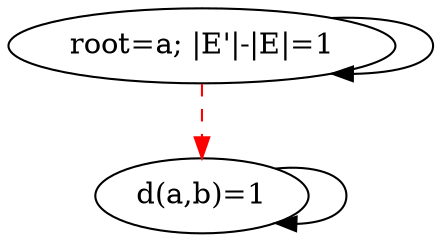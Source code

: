 digraph out {
b [label="d(a,b)=1"];
b -> b;
a [label="root=a; |E'|-|E|=1"];
a -> b [style=dashed, color=red];
a -> a;
}
